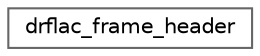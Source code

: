 digraph "Graphical Class Hierarchy"
{
 // LATEX_PDF_SIZE
  bgcolor="transparent";
  edge [fontname=Helvetica,fontsize=10,labelfontname=Helvetica,labelfontsize=10];
  node [fontname=Helvetica,fontsize=10,shape=box,height=0.2,width=0.4];
  rankdir="LR";
  Node0 [id="Node000000",label="drflac_frame_header",height=0.2,width=0.4,color="grey40", fillcolor="white", style="filled",URL="$structdrflac__frame__header.html",tooltip=" "];
}
